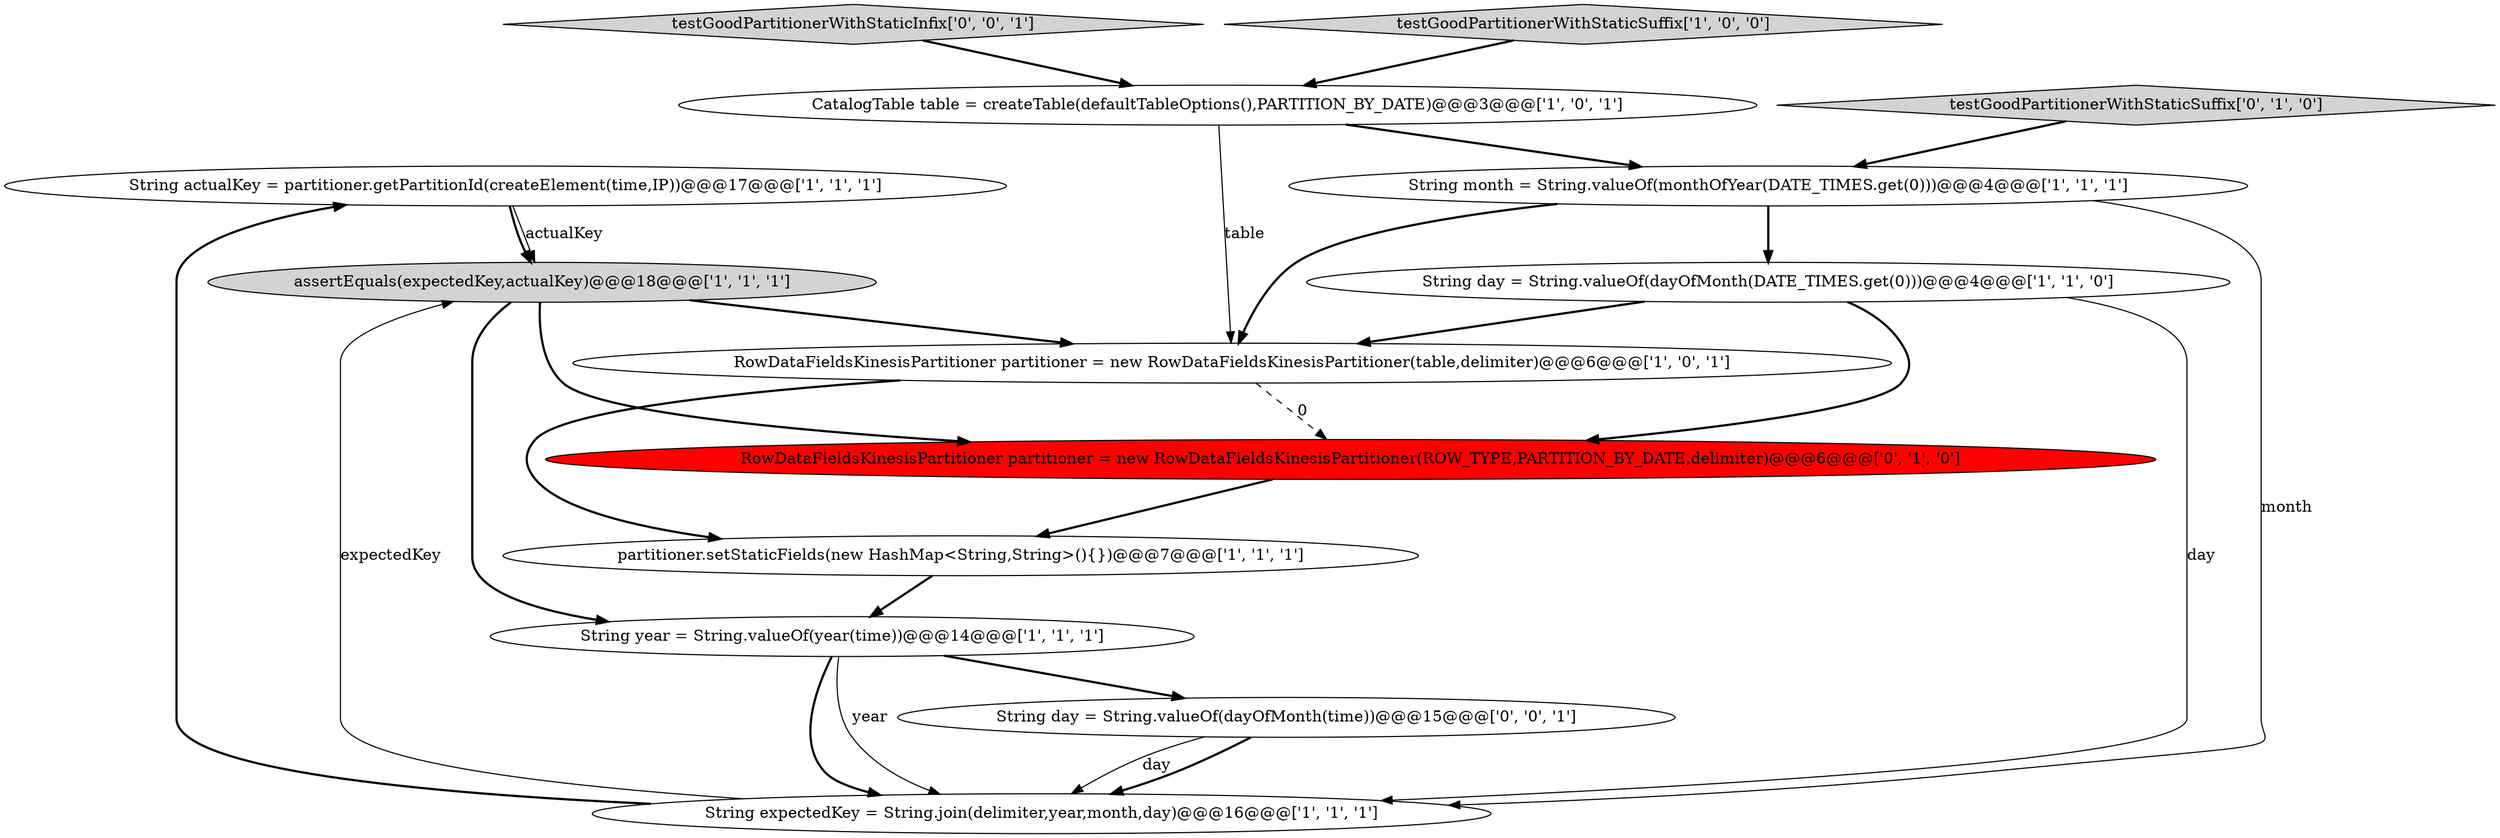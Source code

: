 digraph {
5 [style = filled, label = "String actualKey = partitioner.getPartitionId(createElement(time,IP))@@@17@@@['1', '1', '1']", fillcolor = white, shape = ellipse image = "AAA0AAABBB1BBB"];
12 [style = filled, label = "String day = String.valueOf(dayOfMonth(time))@@@15@@@['0', '0', '1']", fillcolor = white, shape = ellipse image = "AAA0AAABBB3BBB"];
13 [style = filled, label = "testGoodPartitionerWithStaticInfix['0', '0', '1']", fillcolor = lightgray, shape = diamond image = "AAA0AAABBB3BBB"];
7 [style = filled, label = "String year = String.valueOf(year(time))@@@14@@@['1', '1', '1']", fillcolor = white, shape = ellipse image = "AAA0AAABBB1BBB"];
11 [style = filled, label = "testGoodPartitionerWithStaticSuffix['0', '1', '0']", fillcolor = lightgray, shape = diamond image = "AAA0AAABBB2BBB"];
0 [style = filled, label = "RowDataFieldsKinesisPartitioner partitioner = new RowDataFieldsKinesisPartitioner(table,delimiter)@@@6@@@['1', '0', '1']", fillcolor = white, shape = ellipse image = "AAA0AAABBB1BBB"];
2 [style = filled, label = "String day = String.valueOf(dayOfMonth(DATE_TIMES.get(0)))@@@4@@@['1', '1', '0']", fillcolor = white, shape = ellipse image = "AAA0AAABBB1BBB"];
4 [style = filled, label = "partitioner.setStaticFields(new HashMap<String,String>(){})@@@7@@@['1', '1', '1']", fillcolor = white, shape = ellipse image = "AAA0AAABBB1BBB"];
3 [style = filled, label = "CatalogTable table = createTable(defaultTableOptions(),PARTITION_BY_DATE)@@@3@@@['1', '0', '1']", fillcolor = white, shape = ellipse image = "AAA0AAABBB1BBB"];
6 [style = filled, label = "String expectedKey = String.join(delimiter,year,month,day)@@@16@@@['1', '1', '1']", fillcolor = white, shape = ellipse image = "AAA0AAABBB1BBB"];
8 [style = filled, label = "String month = String.valueOf(monthOfYear(DATE_TIMES.get(0)))@@@4@@@['1', '1', '1']", fillcolor = white, shape = ellipse image = "AAA0AAABBB1BBB"];
9 [style = filled, label = "testGoodPartitionerWithStaticSuffix['1', '0', '0']", fillcolor = lightgray, shape = diamond image = "AAA0AAABBB1BBB"];
1 [style = filled, label = "assertEquals(expectedKey,actualKey)@@@18@@@['1', '1', '1']", fillcolor = lightgray, shape = ellipse image = "AAA0AAABBB1BBB"];
10 [style = filled, label = "RowDataFieldsKinesisPartitioner partitioner = new RowDataFieldsKinesisPartitioner(ROW_TYPE,PARTITION_BY_DATE,delimiter)@@@6@@@['0', '1', '0']", fillcolor = red, shape = ellipse image = "AAA1AAABBB2BBB"];
12->6 [style = solid, label="day"];
2->6 [style = solid, label="day"];
7->12 [style = bold, label=""];
1->0 [style = bold, label=""];
2->10 [style = bold, label=""];
12->6 [style = bold, label=""];
1->7 [style = bold, label=""];
4->7 [style = bold, label=""];
3->0 [style = solid, label="table"];
0->10 [style = dashed, label="0"];
8->0 [style = bold, label=""];
5->1 [style = bold, label=""];
6->5 [style = bold, label=""];
2->0 [style = bold, label=""];
13->3 [style = bold, label=""];
8->2 [style = bold, label=""];
5->1 [style = solid, label="actualKey"];
0->4 [style = bold, label=""];
3->8 [style = bold, label=""];
8->6 [style = solid, label="month"];
7->6 [style = bold, label=""];
10->4 [style = bold, label=""];
6->1 [style = solid, label="expectedKey"];
9->3 [style = bold, label=""];
11->8 [style = bold, label=""];
1->10 [style = bold, label=""];
7->6 [style = solid, label="year"];
}
